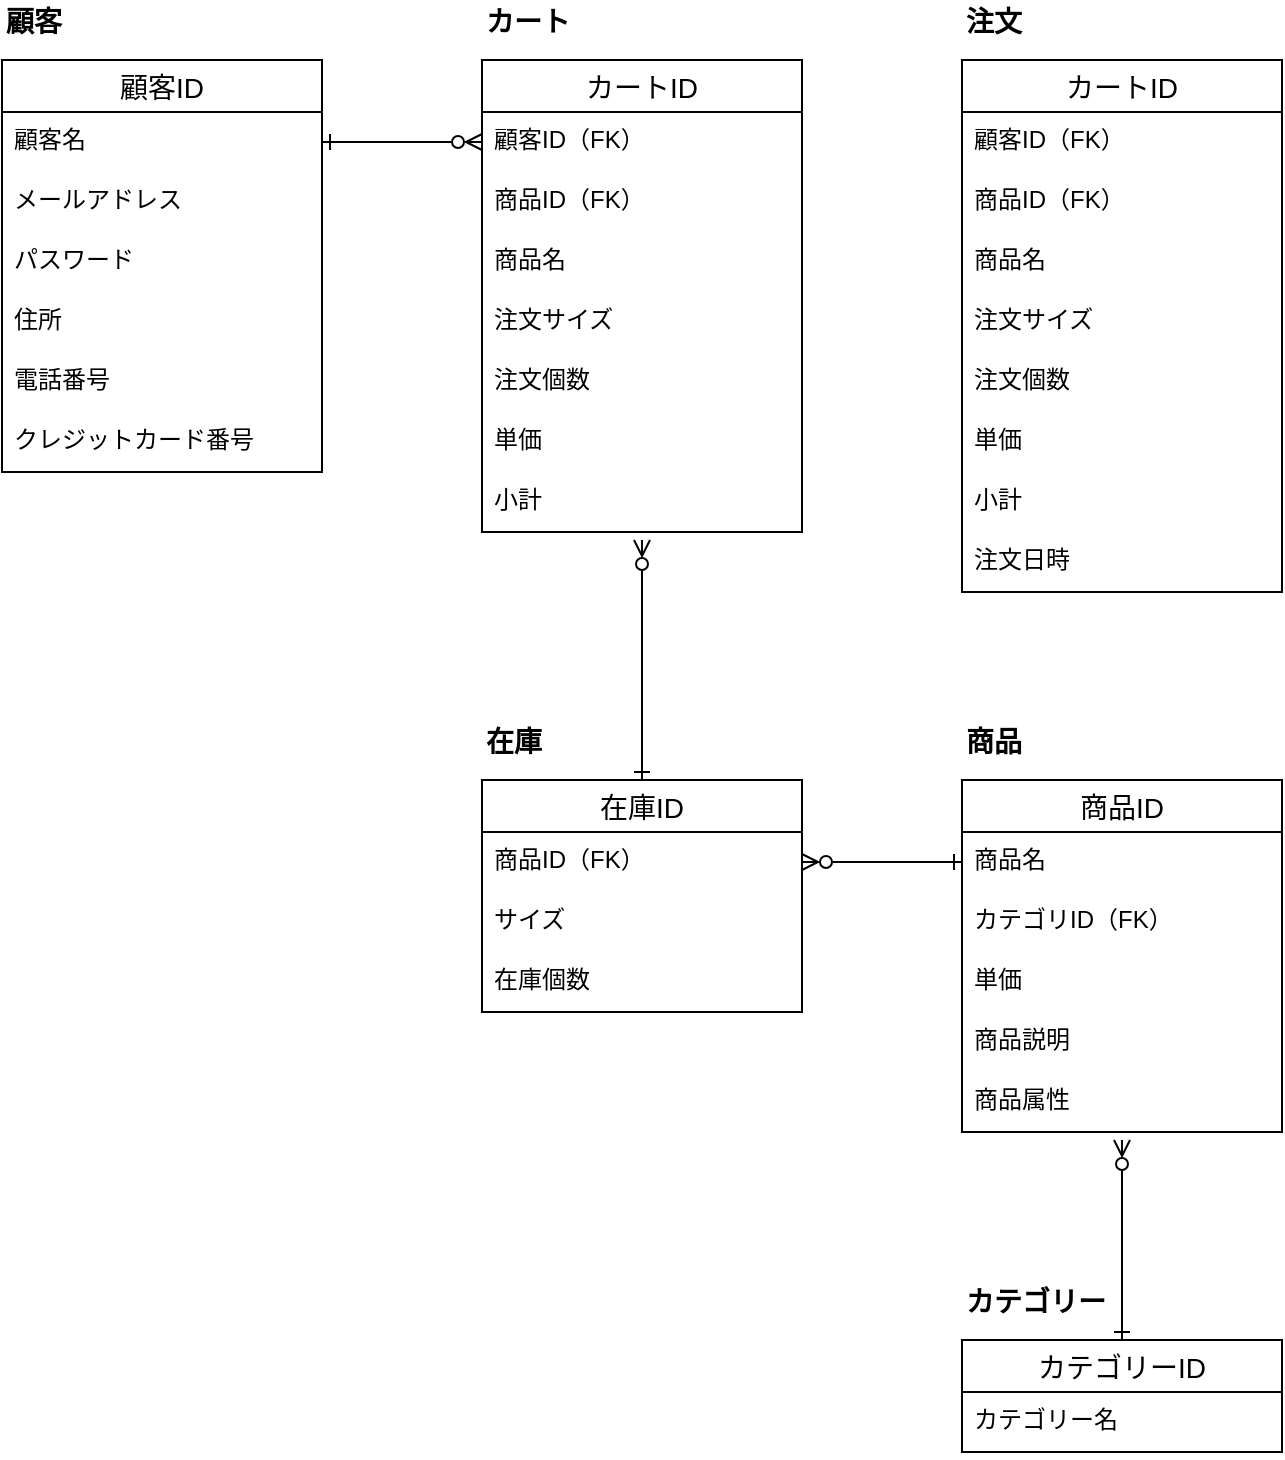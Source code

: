 <mxfile version="16.3.0" type="device"><diagram id="R2lEEEUBdFMjLlhIrx00" name="Page-1"><mxGraphModel dx="713" dy="431" grid="1" gridSize="10" guides="1" tooltips="1" connect="1" arrows="1" fold="1" page="1" pageScale="1" pageWidth="827" pageHeight="1169" math="0" shadow="0" extFonts="Permanent Marker^https://fonts.googleapis.com/css?family=Permanent+Marker"><root><mxCell id="0"/><mxCell id="1" parent="0"/><mxCell id="ANB5_Ugk9q3fBN-Hi8Lw-17" value="顧客ID" style="swimlane;fontStyle=0;childLayout=stackLayout;horizontal=1;startSize=26;horizontalStack=0;resizeParent=1;resizeParentMax=0;resizeLast=0;collapsible=1;marginBottom=0;align=center;fontSize=14;" parent="1" vertex="1"><mxGeometry x="80" y="120" width="160" height="206" as="geometry"/></mxCell><mxCell id="ANB5_Ugk9q3fBN-Hi8Lw-18" value="顧客名" style="text;strokeColor=none;fillColor=none;spacingLeft=4;spacingRight=4;overflow=hidden;rotatable=0;points=[[0,0.5],[1,0.5]];portConstraint=eastwest;fontSize=12;" parent="ANB5_Ugk9q3fBN-Hi8Lw-17" vertex="1"><mxGeometry y="26" width="160" height="30" as="geometry"/></mxCell><mxCell id="ANB5_Ugk9q3fBN-Hi8Lw-19" value="メールアドレス" style="text;strokeColor=none;fillColor=none;spacingLeft=4;spacingRight=4;overflow=hidden;rotatable=0;points=[[0,0.5],[1,0.5]];portConstraint=eastwest;fontSize=12;" parent="ANB5_Ugk9q3fBN-Hi8Lw-17" vertex="1"><mxGeometry y="56" width="160" height="30" as="geometry"/></mxCell><mxCell id="ANB5_Ugk9q3fBN-Hi8Lw-20" value="パスワード" style="text;strokeColor=none;fillColor=none;spacingLeft=4;spacingRight=4;overflow=hidden;rotatable=0;points=[[0,0.5],[1,0.5]];portConstraint=eastwest;fontSize=12;" parent="ANB5_Ugk9q3fBN-Hi8Lw-17" vertex="1"><mxGeometry y="86" width="160" height="30" as="geometry"/></mxCell><mxCell id="ANB5_Ugk9q3fBN-Hi8Lw-22" value="住所" style="text;strokeColor=none;fillColor=none;spacingLeft=4;spacingRight=4;overflow=hidden;rotatable=0;points=[[0,0.5],[1,0.5]];portConstraint=eastwest;fontSize=12;" parent="ANB5_Ugk9q3fBN-Hi8Lw-17" vertex="1"><mxGeometry y="116" width="160" height="30" as="geometry"/></mxCell><mxCell id="ANB5_Ugk9q3fBN-Hi8Lw-23" value="電話番号" style="text;strokeColor=none;fillColor=none;spacingLeft=4;spacingRight=4;overflow=hidden;rotatable=0;points=[[0,0.5],[1,0.5]];portConstraint=eastwest;fontSize=12;" parent="ANB5_Ugk9q3fBN-Hi8Lw-17" vertex="1"><mxGeometry y="146" width="160" height="30" as="geometry"/></mxCell><mxCell id="ANB5_Ugk9q3fBN-Hi8Lw-24" value="クレジットカード番号" style="text;strokeColor=none;fillColor=none;spacingLeft=4;spacingRight=4;overflow=hidden;rotatable=0;points=[[0,0.5],[1,0.5]];portConstraint=eastwest;fontSize=12;" parent="ANB5_Ugk9q3fBN-Hi8Lw-17" vertex="1"><mxGeometry y="176" width="160" height="30" as="geometry"/></mxCell><mxCell id="ANB5_Ugk9q3fBN-Hi8Lw-21" value="&lt;font style=&quot;font-size: 14px&quot;&gt;&lt;b&gt;顧客&lt;/b&gt;&lt;/font&gt;" style="text;html=1;resizable=0;autosize=1;align=left;verticalAlign=middle;points=[];fillColor=none;strokeColor=none;rounded=0;fontSize=15;" parent="1" vertex="1"><mxGeometry x="80" y="90" width="40" height="20" as="geometry"/></mxCell><mxCell id="ANB5_Ugk9q3fBN-Hi8Lw-25" value="カートID" style="swimlane;fontStyle=0;childLayout=stackLayout;horizontal=1;startSize=26;horizontalStack=0;resizeParent=1;resizeParentMax=0;resizeLast=0;collapsible=1;marginBottom=0;align=center;fontSize=14;" parent="1" vertex="1"><mxGeometry x="320" y="120" width="160" height="236" as="geometry"/></mxCell><mxCell id="ANB5_Ugk9q3fBN-Hi8Lw-26" value="顧客ID（FK）" style="text;strokeColor=none;fillColor=none;spacingLeft=4;spacingRight=4;overflow=hidden;rotatable=0;points=[[0,0.5],[1,0.5]];portConstraint=eastwest;fontSize=12;" parent="ANB5_Ugk9q3fBN-Hi8Lw-25" vertex="1"><mxGeometry y="26" width="160" height="30" as="geometry"/></mxCell><mxCell id="ANB5_Ugk9q3fBN-Hi8Lw-28" value="商品ID（FK）" style="text;strokeColor=none;fillColor=none;spacingLeft=4;spacingRight=4;overflow=hidden;rotatable=0;points=[[0,0.5],[1,0.5]];portConstraint=eastwest;fontSize=12;" parent="ANB5_Ugk9q3fBN-Hi8Lw-25" vertex="1"><mxGeometry y="56" width="160" height="30" as="geometry"/></mxCell><mxCell id="ea0HRlcSv2SqrlPckIbw-17" value="商品名" style="text;strokeColor=none;fillColor=none;spacingLeft=4;spacingRight=4;overflow=hidden;rotatable=0;points=[[0,0.5],[1,0.5]];portConstraint=eastwest;fontSize=12;" parent="ANB5_Ugk9q3fBN-Hi8Lw-25" vertex="1"><mxGeometry y="86" width="160" height="30" as="geometry"/></mxCell><mxCell id="ea0HRlcSv2SqrlPckIbw-20" value="注文サイズ" style="text;strokeColor=none;fillColor=none;spacingLeft=4;spacingRight=4;overflow=hidden;rotatable=0;points=[[0,0.5],[1,0.5]];portConstraint=eastwest;fontSize=12;" parent="ANB5_Ugk9q3fBN-Hi8Lw-25" vertex="1"><mxGeometry y="116" width="160" height="30" as="geometry"/></mxCell><mxCell id="somubPyGdn1LBY9muIyd-1" value="注文個数" style="text;strokeColor=none;fillColor=none;spacingLeft=4;spacingRight=4;overflow=hidden;rotatable=0;points=[[0,0.5],[1,0.5]];portConstraint=eastwest;fontSize=12;" parent="ANB5_Ugk9q3fBN-Hi8Lw-25" vertex="1"><mxGeometry y="146" width="160" height="30" as="geometry"/></mxCell><mxCell id="somubPyGdn1LBY9muIyd-2" value="単価" style="text;strokeColor=none;fillColor=none;spacingLeft=4;spacingRight=4;overflow=hidden;rotatable=0;points=[[0,0.5],[1,0.5]];portConstraint=eastwest;fontSize=12;" parent="ANB5_Ugk9q3fBN-Hi8Lw-25" vertex="1"><mxGeometry y="176" width="160" height="30" as="geometry"/></mxCell><mxCell id="somubPyGdn1LBY9muIyd-3" value="小計" style="text;strokeColor=none;fillColor=none;spacingLeft=4;spacingRight=4;overflow=hidden;rotatable=0;points=[[0,0.5],[1,0.5]];portConstraint=eastwest;fontSize=12;" parent="ANB5_Ugk9q3fBN-Hi8Lw-25" vertex="1"><mxGeometry y="206" width="160" height="30" as="geometry"/></mxCell><mxCell id="ANB5_Ugk9q3fBN-Hi8Lw-32" value="&lt;font style=&quot;font-size: 14px&quot;&gt;&lt;b&gt;カート&lt;/b&gt;&lt;/font&gt;" style="text;html=1;resizable=0;autosize=1;align=left;verticalAlign=middle;points=[];fillColor=none;strokeColor=none;rounded=0;fontSize=15;" parent="1" vertex="1"><mxGeometry x="320" y="90" width="60" height="20" as="geometry"/></mxCell><mxCell id="ANB5_Ugk9q3fBN-Hi8Lw-39" value="&lt;font style=&quot;font-size: 14px&quot;&gt;&lt;b&gt;注文&lt;/b&gt;&lt;/font&gt;" style="text;html=1;resizable=0;autosize=1;align=left;verticalAlign=middle;points=[];fillColor=none;strokeColor=none;rounded=0;fontSize=15;" parent="1" vertex="1"><mxGeometry x="560" y="90" width="40" height="20" as="geometry"/></mxCell><mxCell id="ANB5_Ugk9q3fBN-Hi8Lw-43" value="商品ID" style="swimlane;fontStyle=0;childLayout=stackLayout;horizontal=1;startSize=26;horizontalStack=0;resizeParent=1;resizeParentMax=0;resizeLast=0;collapsible=1;marginBottom=0;align=center;fontSize=14;" parent="1" vertex="1"><mxGeometry x="560" y="480" width="160" height="176" as="geometry"/></mxCell><mxCell id="ANB5_Ugk9q3fBN-Hi8Lw-44" value="商品名" style="text;strokeColor=none;fillColor=none;spacingLeft=4;spacingRight=4;overflow=hidden;rotatable=0;points=[[0,0.5],[1,0.5]];portConstraint=eastwest;fontSize=12;" parent="ANB5_Ugk9q3fBN-Hi8Lw-43" vertex="1"><mxGeometry y="26" width="160" height="30" as="geometry"/></mxCell><mxCell id="aHQNvq8NL7pczALG_R54-1" value="カテゴリID（FK）" style="text;strokeColor=none;fillColor=none;spacingLeft=4;spacingRight=4;overflow=hidden;rotatable=0;points=[[0,0.5],[1,0.5]];portConstraint=eastwest;fontSize=12;" parent="ANB5_Ugk9q3fBN-Hi8Lw-43" vertex="1"><mxGeometry y="56" width="160" height="30" as="geometry"/></mxCell><mxCell id="L2hDzBvTKphvoxS0l-Jv-1" value="単価" style="text;strokeColor=none;fillColor=none;spacingLeft=4;spacingRight=4;overflow=hidden;rotatable=0;points=[[0,0.5],[1,0.5]];portConstraint=eastwest;fontSize=12;" parent="ANB5_Ugk9q3fBN-Hi8Lw-43" vertex="1"><mxGeometry y="86" width="160" height="30" as="geometry"/></mxCell><mxCell id="ea0HRlcSv2SqrlPckIbw-21" value="商品説明" style="text;strokeColor=none;fillColor=none;spacingLeft=4;spacingRight=4;overflow=hidden;rotatable=0;points=[[0,0.5],[1,0.5]];portConstraint=eastwest;fontSize=12;" parent="ANB5_Ugk9q3fBN-Hi8Lw-43" vertex="1"><mxGeometry y="116" width="160" height="30" as="geometry"/></mxCell><mxCell id="__FJrqyH3tE-nNqbeO2j-1" value="商品属性" style="text;strokeColor=none;fillColor=none;spacingLeft=4;spacingRight=4;overflow=hidden;rotatable=0;points=[[0,0.5],[1,0.5]];portConstraint=eastwest;fontSize=12;" vertex="1" parent="ANB5_Ugk9q3fBN-Hi8Lw-43"><mxGeometry y="146" width="160" height="30" as="geometry"/></mxCell><mxCell id="ANB5_Ugk9q3fBN-Hi8Lw-48" value="&lt;span style=&quot;font-size: 14px&quot;&gt;&lt;b&gt;商品&lt;/b&gt;&lt;/span&gt;" style="text;html=1;resizable=0;autosize=1;align=left;verticalAlign=middle;points=[];fillColor=none;strokeColor=none;rounded=0;fontSize=15;" parent="1" vertex="1"><mxGeometry x="560" y="450" width="40" height="20" as="geometry"/></mxCell><mxCell id="somubPyGdn1LBY9muIyd-21" style="edgeStyle=orthogonalEdgeStyle;rounded=0;orthogonalLoop=1;jettySize=auto;html=1;exitX=0.5;exitY=0;exitDx=0;exitDy=0;startArrow=ERone;startFill=0;endArrow=ERzeroToMany;endFill=0;" parent="1" source="aHQNvq8NL7pczALG_R54-3" edge="1"><mxGeometry relative="1" as="geometry"><mxPoint x="640" y="660" as="targetPoint"/></mxGeometry></mxCell><mxCell id="aHQNvq8NL7pczALG_R54-3" value="カテゴリーID" style="swimlane;fontStyle=0;childLayout=stackLayout;horizontal=1;startSize=26;horizontalStack=0;resizeParent=1;resizeParentMax=0;resizeLast=0;collapsible=1;marginBottom=0;align=center;fontSize=14;" parent="1" vertex="1"><mxGeometry x="560" y="760" width="160" height="56" as="geometry"/></mxCell><mxCell id="aHQNvq8NL7pczALG_R54-4" value="カテゴリー名" style="text;strokeColor=none;fillColor=none;spacingLeft=4;spacingRight=4;overflow=hidden;rotatable=0;points=[[0,0.5],[1,0.5]];portConstraint=eastwest;fontSize=12;" parent="aHQNvq8NL7pczALG_R54-3" vertex="1"><mxGeometry y="26" width="160" height="30" as="geometry"/></mxCell><mxCell id="aHQNvq8NL7pczALG_R54-10" value="&lt;span style=&quot;font-size: 14px&quot;&gt;&lt;b&gt;カテゴリー&lt;/b&gt;&lt;/span&gt;" style="text;html=1;resizable=0;autosize=1;align=left;verticalAlign=middle;points=[];fillColor=none;strokeColor=none;rounded=0;fontSize=15;" parent="1" vertex="1"><mxGeometry x="560" y="730" width="90" height="20" as="geometry"/></mxCell><mxCell id="somubPyGdn1LBY9muIyd-19" style="edgeStyle=orthogonalEdgeStyle;rounded=0;orthogonalLoop=1;jettySize=auto;html=1;exitX=0.5;exitY=0;exitDx=0;exitDy=0;endArrow=ERzeroToMany;endFill=0;startArrow=ERone;startFill=0;" parent="1" source="ea0HRlcSv2SqrlPckIbw-1" edge="1"><mxGeometry relative="1" as="geometry"><mxPoint x="400" y="360" as="targetPoint"/></mxGeometry></mxCell><mxCell id="ea0HRlcSv2SqrlPckIbw-1" value="在庫ID" style="swimlane;fontStyle=0;childLayout=stackLayout;horizontal=1;startSize=26;horizontalStack=0;resizeParent=1;resizeParentMax=0;resizeLast=0;collapsible=1;marginBottom=0;align=center;fontSize=14;labelBackgroundColor=default;" parent="1" vertex="1"><mxGeometry x="320" y="480" width="160" height="116" as="geometry"/></mxCell><mxCell id="ea0HRlcSv2SqrlPckIbw-2" value="商品ID（FK）" style="text;strokeColor=none;fillColor=none;spacingLeft=4;spacingRight=4;overflow=hidden;rotatable=0;points=[[0,0.5],[1,0.5]];portConstraint=eastwest;fontSize=12;" parent="ea0HRlcSv2SqrlPckIbw-1" vertex="1"><mxGeometry y="26" width="160" height="30" as="geometry"/></mxCell><mxCell id="ea0HRlcSv2SqrlPckIbw-3" value="サイズ" style="text;strokeColor=none;fillColor=none;spacingLeft=4;spacingRight=4;overflow=hidden;rotatable=0;points=[[0,0.5],[1,0.5]];portConstraint=eastwest;fontSize=12;" parent="ea0HRlcSv2SqrlPckIbw-1" vertex="1"><mxGeometry y="56" width="160" height="30" as="geometry"/></mxCell><mxCell id="ea0HRlcSv2SqrlPckIbw-5" value="在庫個数" style="text;strokeColor=none;fillColor=none;spacingLeft=4;spacingRight=4;overflow=hidden;rotatable=0;points=[[0,0.5],[1,0.5]];portConstraint=eastwest;fontSize=12;" parent="ea0HRlcSv2SqrlPckIbw-1" vertex="1"><mxGeometry y="86" width="160" height="30" as="geometry"/></mxCell><mxCell id="ea0HRlcSv2SqrlPckIbw-6" value="&lt;font style=&quot;font-size: 14px&quot;&gt;&lt;b&gt;在庫&lt;/b&gt;&lt;/font&gt;" style="text;html=1;resizable=0;autosize=1;align=left;verticalAlign=middle;points=[];fillColor=none;strokeColor=none;rounded=0;fontSize=15;" parent="1" vertex="1"><mxGeometry x="320" y="450" width="40" height="20" as="geometry"/></mxCell><mxCell id="ea0HRlcSv2SqrlPckIbw-10" style="edgeStyle=orthogonalEdgeStyle;rounded=0;orthogonalLoop=1;jettySize=auto;html=1;exitX=1;exitY=0.5;exitDx=0;exitDy=0;entryX=0;entryY=0.5;entryDx=0;entryDy=0;endArrow=ERzeroToMany;endFill=0;startArrow=ERone;startFill=0;" parent="1" source="ANB5_Ugk9q3fBN-Hi8Lw-18" target="ANB5_Ugk9q3fBN-Hi8Lw-26" edge="1"><mxGeometry relative="1" as="geometry"/></mxCell><mxCell id="somubPyGdn1LBY9muIyd-10" value="カートID" style="swimlane;fontStyle=0;childLayout=stackLayout;horizontal=1;startSize=26;horizontalStack=0;resizeParent=1;resizeParentMax=0;resizeLast=0;collapsible=1;marginBottom=0;align=center;fontSize=14;" parent="1" vertex="1"><mxGeometry x="560" y="120" width="160" height="266" as="geometry"/></mxCell><mxCell id="somubPyGdn1LBY9muIyd-11" value="顧客ID（FK）" style="text;strokeColor=none;fillColor=none;spacingLeft=4;spacingRight=4;overflow=hidden;rotatable=0;points=[[0,0.5],[1,0.5]];portConstraint=eastwest;fontSize=12;" parent="somubPyGdn1LBY9muIyd-10" vertex="1"><mxGeometry y="26" width="160" height="30" as="geometry"/></mxCell><mxCell id="somubPyGdn1LBY9muIyd-12" value="商品ID（FK）" style="text;strokeColor=none;fillColor=none;spacingLeft=4;spacingRight=4;overflow=hidden;rotatable=0;points=[[0,0.5],[1,0.5]];portConstraint=eastwest;fontSize=12;" parent="somubPyGdn1LBY9muIyd-10" vertex="1"><mxGeometry y="56" width="160" height="30" as="geometry"/></mxCell><mxCell id="somubPyGdn1LBY9muIyd-13" value="商品名" style="text;strokeColor=none;fillColor=none;spacingLeft=4;spacingRight=4;overflow=hidden;rotatable=0;points=[[0,0.5],[1,0.5]];portConstraint=eastwest;fontSize=12;" parent="somubPyGdn1LBY9muIyd-10" vertex="1"><mxGeometry y="86" width="160" height="30" as="geometry"/></mxCell><mxCell id="somubPyGdn1LBY9muIyd-14" value="注文サイズ" style="text;strokeColor=none;fillColor=none;spacingLeft=4;spacingRight=4;overflow=hidden;rotatable=0;points=[[0,0.5],[1,0.5]];portConstraint=eastwest;fontSize=12;" parent="somubPyGdn1LBY9muIyd-10" vertex="1"><mxGeometry y="116" width="160" height="30" as="geometry"/></mxCell><mxCell id="somubPyGdn1LBY9muIyd-15" value="注文個数" style="text;strokeColor=none;fillColor=none;spacingLeft=4;spacingRight=4;overflow=hidden;rotatable=0;points=[[0,0.5],[1,0.5]];portConstraint=eastwest;fontSize=12;" parent="somubPyGdn1LBY9muIyd-10" vertex="1"><mxGeometry y="146" width="160" height="30" as="geometry"/></mxCell><mxCell id="somubPyGdn1LBY9muIyd-16" value="単価" style="text;strokeColor=none;fillColor=none;spacingLeft=4;spacingRight=4;overflow=hidden;rotatable=0;points=[[0,0.5],[1,0.5]];portConstraint=eastwest;fontSize=12;" parent="somubPyGdn1LBY9muIyd-10" vertex="1"><mxGeometry y="176" width="160" height="30" as="geometry"/></mxCell><mxCell id="somubPyGdn1LBY9muIyd-17" value="小計" style="text;strokeColor=none;fillColor=none;spacingLeft=4;spacingRight=4;overflow=hidden;rotatable=0;points=[[0,0.5],[1,0.5]];portConstraint=eastwest;fontSize=12;" parent="somubPyGdn1LBY9muIyd-10" vertex="1"><mxGeometry y="206" width="160" height="30" as="geometry"/></mxCell><mxCell id="somubPyGdn1LBY9muIyd-18" value="注文日時" style="text;strokeColor=none;fillColor=none;spacingLeft=4;spacingRight=4;overflow=hidden;rotatable=0;points=[[0,0.5],[1,0.5]];portConstraint=eastwest;fontSize=12;" parent="somubPyGdn1LBY9muIyd-10" vertex="1"><mxGeometry y="236" width="160" height="30" as="geometry"/></mxCell><mxCell id="somubPyGdn1LBY9muIyd-20" style="edgeStyle=orthogonalEdgeStyle;rounded=0;orthogonalLoop=1;jettySize=auto;html=1;exitX=0;exitY=0.5;exitDx=0;exitDy=0;entryX=1;entryY=0.5;entryDx=0;entryDy=0;startArrow=ERone;startFill=0;endArrow=ERzeroToMany;endFill=0;" parent="1" source="ANB5_Ugk9q3fBN-Hi8Lw-44" target="ea0HRlcSv2SqrlPckIbw-2" edge="1"><mxGeometry relative="1" as="geometry"/></mxCell></root></mxGraphModel></diagram></mxfile>